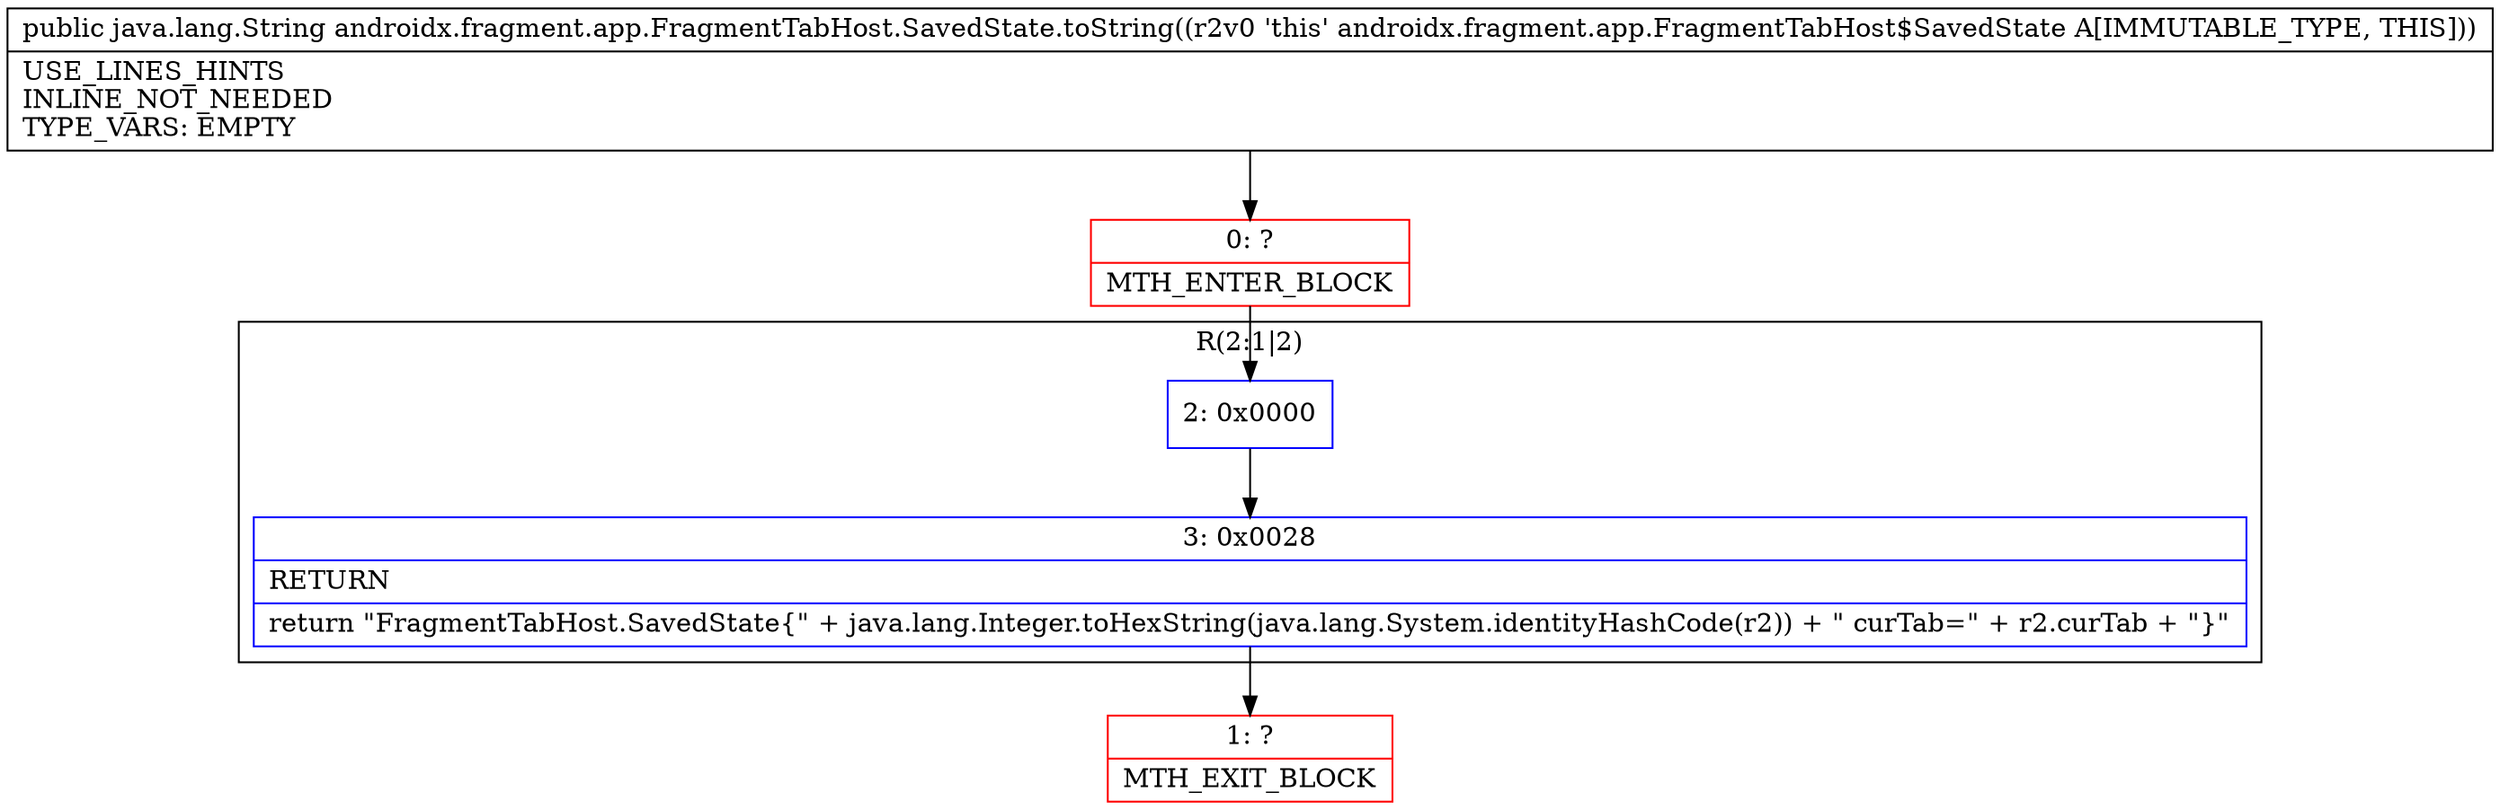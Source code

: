 digraph "CFG forandroidx.fragment.app.FragmentTabHost.SavedState.toString()Ljava\/lang\/String;" {
subgraph cluster_Region_1378505734 {
label = "R(2:1|2)";
node [shape=record,color=blue];
Node_2 [shape=record,label="{2\:\ 0x0000}"];
Node_3 [shape=record,label="{3\:\ 0x0028|RETURN\l|return \"FragmentTabHost.SavedState\{\" + java.lang.Integer.toHexString(java.lang.System.identityHashCode(r2)) + \" curTab=\" + r2.curTab + \"\}\"\l}"];
}
Node_0 [shape=record,color=red,label="{0\:\ ?|MTH_ENTER_BLOCK\l}"];
Node_1 [shape=record,color=red,label="{1\:\ ?|MTH_EXIT_BLOCK\l}"];
MethodNode[shape=record,label="{public java.lang.String androidx.fragment.app.FragmentTabHost.SavedState.toString((r2v0 'this' androidx.fragment.app.FragmentTabHost$SavedState A[IMMUTABLE_TYPE, THIS]))  | USE_LINES_HINTS\lINLINE_NOT_NEEDED\lTYPE_VARS: EMPTY\l}"];
MethodNode -> Node_0;Node_2 -> Node_3;
Node_3 -> Node_1;
Node_0 -> Node_2;
}

